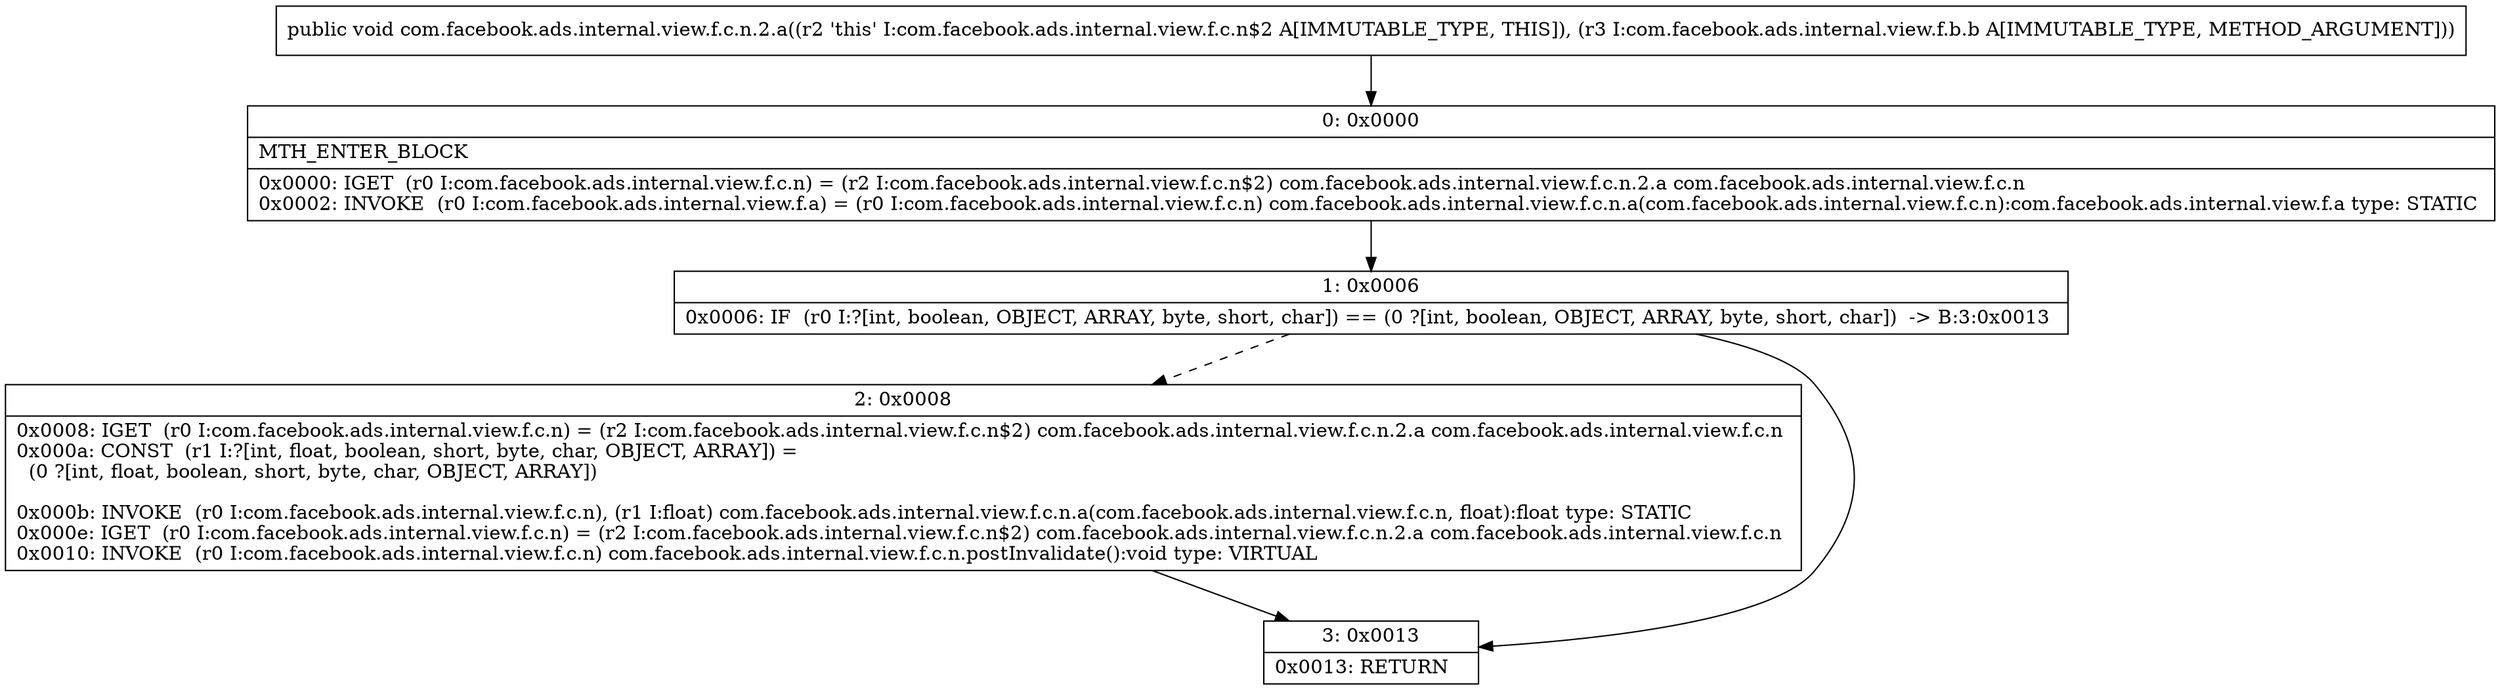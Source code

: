 digraph "CFG forcom.facebook.ads.internal.view.f.c.n.2.a(Lcom\/facebook\/ads\/internal\/view\/f\/b\/b;)V" {
Node_0 [shape=record,label="{0\:\ 0x0000|MTH_ENTER_BLOCK\l|0x0000: IGET  (r0 I:com.facebook.ads.internal.view.f.c.n) = (r2 I:com.facebook.ads.internal.view.f.c.n$2) com.facebook.ads.internal.view.f.c.n.2.a com.facebook.ads.internal.view.f.c.n \l0x0002: INVOKE  (r0 I:com.facebook.ads.internal.view.f.a) = (r0 I:com.facebook.ads.internal.view.f.c.n) com.facebook.ads.internal.view.f.c.n.a(com.facebook.ads.internal.view.f.c.n):com.facebook.ads.internal.view.f.a type: STATIC \l}"];
Node_1 [shape=record,label="{1\:\ 0x0006|0x0006: IF  (r0 I:?[int, boolean, OBJECT, ARRAY, byte, short, char]) == (0 ?[int, boolean, OBJECT, ARRAY, byte, short, char])  \-\> B:3:0x0013 \l}"];
Node_2 [shape=record,label="{2\:\ 0x0008|0x0008: IGET  (r0 I:com.facebook.ads.internal.view.f.c.n) = (r2 I:com.facebook.ads.internal.view.f.c.n$2) com.facebook.ads.internal.view.f.c.n.2.a com.facebook.ads.internal.view.f.c.n \l0x000a: CONST  (r1 I:?[int, float, boolean, short, byte, char, OBJECT, ARRAY]) = \l  (0 ?[int, float, boolean, short, byte, char, OBJECT, ARRAY])\l \l0x000b: INVOKE  (r0 I:com.facebook.ads.internal.view.f.c.n), (r1 I:float) com.facebook.ads.internal.view.f.c.n.a(com.facebook.ads.internal.view.f.c.n, float):float type: STATIC \l0x000e: IGET  (r0 I:com.facebook.ads.internal.view.f.c.n) = (r2 I:com.facebook.ads.internal.view.f.c.n$2) com.facebook.ads.internal.view.f.c.n.2.a com.facebook.ads.internal.view.f.c.n \l0x0010: INVOKE  (r0 I:com.facebook.ads.internal.view.f.c.n) com.facebook.ads.internal.view.f.c.n.postInvalidate():void type: VIRTUAL \l}"];
Node_3 [shape=record,label="{3\:\ 0x0013|0x0013: RETURN   \l}"];
MethodNode[shape=record,label="{public void com.facebook.ads.internal.view.f.c.n.2.a((r2 'this' I:com.facebook.ads.internal.view.f.c.n$2 A[IMMUTABLE_TYPE, THIS]), (r3 I:com.facebook.ads.internal.view.f.b.b A[IMMUTABLE_TYPE, METHOD_ARGUMENT])) }"];
MethodNode -> Node_0;
Node_0 -> Node_1;
Node_1 -> Node_2[style=dashed];
Node_1 -> Node_3;
Node_2 -> Node_3;
}

